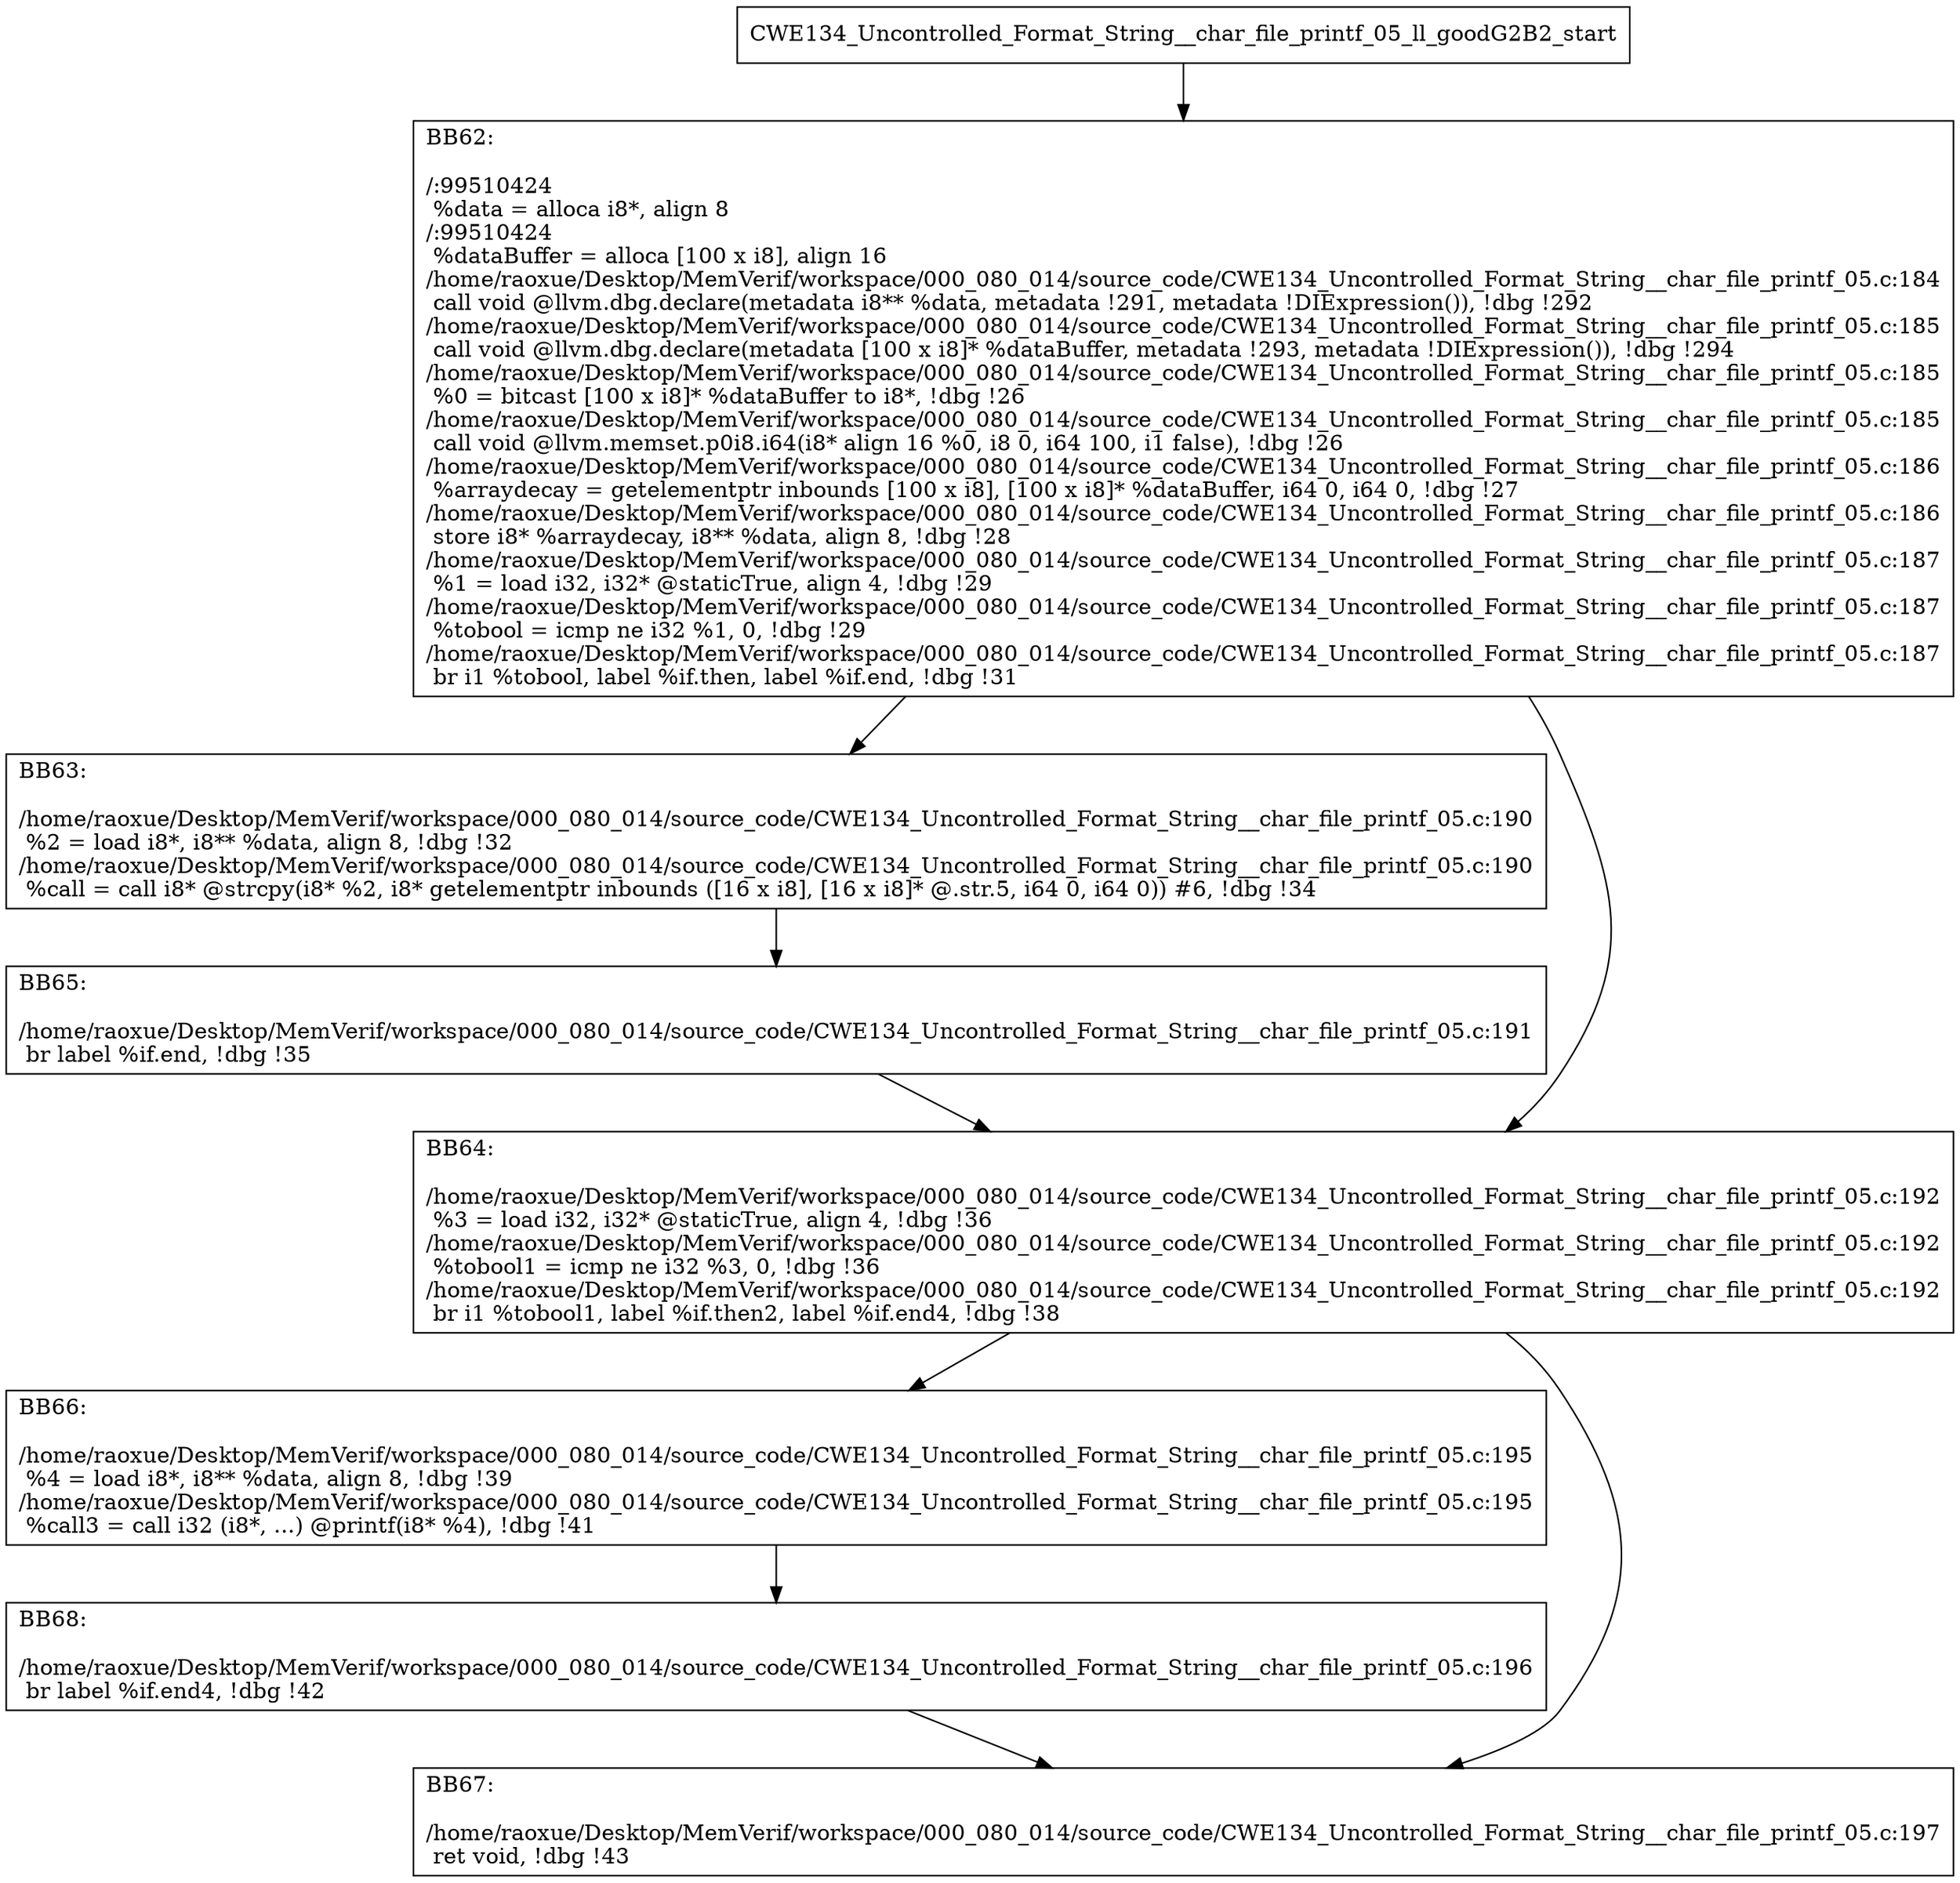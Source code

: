 digraph "CFG for'CWE134_Uncontrolled_Format_String__char_file_printf_05_ll_goodG2B2' function" {
	BBCWE134_Uncontrolled_Format_String__char_file_printf_05_ll_goodG2B2_start[shape=record,label="{CWE134_Uncontrolled_Format_String__char_file_printf_05_ll_goodG2B2_start}"];
	BBCWE134_Uncontrolled_Format_String__char_file_printf_05_ll_goodG2B2_start-> CWE134_Uncontrolled_Format_String__char_file_printf_05_ll_goodG2B2BB62;
	CWE134_Uncontrolled_Format_String__char_file_printf_05_ll_goodG2B2BB62 [shape=record, label="{BB62:\l\l/:99510424\l
  %data = alloca i8*, align 8\l
/:99510424\l
  %dataBuffer = alloca [100 x i8], align 16\l
/home/raoxue/Desktop/MemVerif/workspace/000_080_014/source_code/CWE134_Uncontrolled_Format_String__char_file_printf_05.c:184\l
  call void @llvm.dbg.declare(metadata i8** %data, metadata !291, metadata !DIExpression()), !dbg !292\l
/home/raoxue/Desktop/MemVerif/workspace/000_080_014/source_code/CWE134_Uncontrolled_Format_String__char_file_printf_05.c:185\l
  call void @llvm.dbg.declare(metadata [100 x i8]* %dataBuffer, metadata !293, metadata !DIExpression()), !dbg !294\l
/home/raoxue/Desktop/MemVerif/workspace/000_080_014/source_code/CWE134_Uncontrolled_Format_String__char_file_printf_05.c:185\l
  %0 = bitcast [100 x i8]* %dataBuffer to i8*, !dbg !26\l
/home/raoxue/Desktop/MemVerif/workspace/000_080_014/source_code/CWE134_Uncontrolled_Format_String__char_file_printf_05.c:185\l
  call void @llvm.memset.p0i8.i64(i8* align 16 %0, i8 0, i64 100, i1 false), !dbg !26\l
/home/raoxue/Desktop/MemVerif/workspace/000_080_014/source_code/CWE134_Uncontrolled_Format_String__char_file_printf_05.c:186\l
  %arraydecay = getelementptr inbounds [100 x i8], [100 x i8]* %dataBuffer, i64 0, i64 0, !dbg !27\l
/home/raoxue/Desktop/MemVerif/workspace/000_080_014/source_code/CWE134_Uncontrolled_Format_String__char_file_printf_05.c:186\l
  store i8* %arraydecay, i8** %data, align 8, !dbg !28\l
/home/raoxue/Desktop/MemVerif/workspace/000_080_014/source_code/CWE134_Uncontrolled_Format_String__char_file_printf_05.c:187\l
  %1 = load i32, i32* @staticTrue, align 4, !dbg !29\l
/home/raoxue/Desktop/MemVerif/workspace/000_080_014/source_code/CWE134_Uncontrolled_Format_String__char_file_printf_05.c:187\l
  %tobool = icmp ne i32 %1, 0, !dbg !29\l
/home/raoxue/Desktop/MemVerif/workspace/000_080_014/source_code/CWE134_Uncontrolled_Format_String__char_file_printf_05.c:187\l
  br i1 %tobool, label %if.then, label %if.end, !dbg !31\l
}"];
	CWE134_Uncontrolled_Format_String__char_file_printf_05_ll_goodG2B2BB62-> CWE134_Uncontrolled_Format_String__char_file_printf_05_ll_goodG2B2BB63;
	CWE134_Uncontrolled_Format_String__char_file_printf_05_ll_goodG2B2BB62-> CWE134_Uncontrolled_Format_String__char_file_printf_05_ll_goodG2B2BB64;
	CWE134_Uncontrolled_Format_String__char_file_printf_05_ll_goodG2B2BB63 [shape=record, label="{BB63:\l\l/home/raoxue/Desktop/MemVerif/workspace/000_080_014/source_code/CWE134_Uncontrolled_Format_String__char_file_printf_05.c:190\l
  %2 = load i8*, i8** %data, align 8, !dbg !32\l
/home/raoxue/Desktop/MemVerif/workspace/000_080_014/source_code/CWE134_Uncontrolled_Format_String__char_file_printf_05.c:190\l
  %call = call i8* @strcpy(i8* %2, i8* getelementptr inbounds ([16 x i8], [16 x i8]* @.str.5, i64 0, i64 0)) #6, !dbg !34\l
}"];
	CWE134_Uncontrolled_Format_String__char_file_printf_05_ll_goodG2B2BB63-> CWE134_Uncontrolled_Format_String__char_file_printf_05_ll_goodG2B2BB65;
	CWE134_Uncontrolled_Format_String__char_file_printf_05_ll_goodG2B2BB65 [shape=record, label="{BB65:\l\l/home/raoxue/Desktop/MemVerif/workspace/000_080_014/source_code/CWE134_Uncontrolled_Format_String__char_file_printf_05.c:191\l
  br label %if.end, !dbg !35\l
}"];
	CWE134_Uncontrolled_Format_String__char_file_printf_05_ll_goodG2B2BB65-> CWE134_Uncontrolled_Format_String__char_file_printf_05_ll_goodG2B2BB64;
	CWE134_Uncontrolled_Format_String__char_file_printf_05_ll_goodG2B2BB64 [shape=record, label="{BB64:\l\l/home/raoxue/Desktop/MemVerif/workspace/000_080_014/source_code/CWE134_Uncontrolled_Format_String__char_file_printf_05.c:192\l
  %3 = load i32, i32* @staticTrue, align 4, !dbg !36\l
/home/raoxue/Desktop/MemVerif/workspace/000_080_014/source_code/CWE134_Uncontrolled_Format_String__char_file_printf_05.c:192\l
  %tobool1 = icmp ne i32 %3, 0, !dbg !36\l
/home/raoxue/Desktop/MemVerif/workspace/000_080_014/source_code/CWE134_Uncontrolled_Format_String__char_file_printf_05.c:192\l
  br i1 %tobool1, label %if.then2, label %if.end4, !dbg !38\l
}"];
	CWE134_Uncontrolled_Format_String__char_file_printf_05_ll_goodG2B2BB64-> CWE134_Uncontrolled_Format_String__char_file_printf_05_ll_goodG2B2BB66;
	CWE134_Uncontrolled_Format_String__char_file_printf_05_ll_goodG2B2BB64-> CWE134_Uncontrolled_Format_String__char_file_printf_05_ll_goodG2B2BB67;
	CWE134_Uncontrolled_Format_String__char_file_printf_05_ll_goodG2B2BB66 [shape=record, label="{BB66:\l\l/home/raoxue/Desktop/MemVerif/workspace/000_080_014/source_code/CWE134_Uncontrolled_Format_String__char_file_printf_05.c:195\l
  %4 = load i8*, i8** %data, align 8, !dbg !39\l
/home/raoxue/Desktop/MemVerif/workspace/000_080_014/source_code/CWE134_Uncontrolled_Format_String__char_file_printf_05.c:195\l
  %call3 = call i32 (i8*, ...) @printf(i8* %4), !dbg !41\l
}"];
	CWE134_Uncontrolled_Format_String__char_file_printf_05_ll_goodG2B2BB66-> CWE134_Uncontrolled_Format_String__char_file_printf_05_ll_goodG2B2BB68;
	CWE134_Uncontrolled_Format_String__char_file_printf_05_ll_goodG2B2BB68 [shape=record, label="{BB68:\l\l/home/raoxue/Desktop/MemVerif/workspace/000_080_014/source_code/CWE134_Uncontrolled_Format_String__char_file_printf_05.c:196\l
  br label %if.end4, !dbg !42\l
}"];
	CWE134_Uncontrolled_Format_String__char_file_printf_05_ll_goodG2B2BB68-> CWE134_Uncontrolled_Format_String__char_file_printf_05_ll_goodG2B2BB67;
	CWE134_Uncontrolled_Format_String__char_file_printf_05_ll_goodG2B2BB67 [shape=record, label="{BB67:\l\l/home/raoxue/Desktop/MemVerif/workspace/000_080_014/source_code/CWE134_Uncontrolled_Format_String__char_file_printf_05.c:197\l
  ret void, !dbg !43\l
}"];
}
